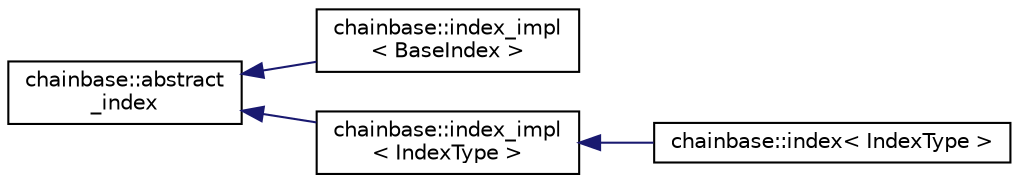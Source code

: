 digraph "Graphical Class Hierarchy"
{
  edge [fontname="Helvetica",fontsize="10",labelfontname="Helvetica",labelfontsize="10"];
  node [fontname="Helvetica",fontsize="10",shape=record];
  rankdir="LR";
  Node0 [label="chainbase::abstract\l_index",height=0.2,width=0.4,color="black", fillcolor="white", style="filled",URL="$classchainbase_1_1abstract__index.html"];
  Node0 -> Node1 [dir="back",color="midnightblue",fontsize="10",style="solid",fontname="Helvetica"];
  Node1 [label="chainbase::index_impl\l\< BaseIndex \>",height=0.2,width=0.4,color="black", fillcolor="white", style="filled",URL="$classchainbase_1_1index__impl.html"];
  Node0 -> Node2 [dir="back",color="midnightblue",fontsize="10",style="solid",fontname="Helvetica"];
  Node2 [label="chainbase::index_impl\l\< IndexType \>",height=0.2,width=0.4,color="black", fillcolor="white", style="filled",URL="$classchainbase_1_1index__impl.html"];
  Node2 -> Node3 [dir="back",color="midnightblue",fontsize="10",style="solid",fontname="Helvetica"];
  Node3 [label="chainbase::index\< IndexType \>",height=0.2,width=0.4,color="black", fillcolor="white", style="filled",URL="$classchainbase_1_1index.html"];
}
